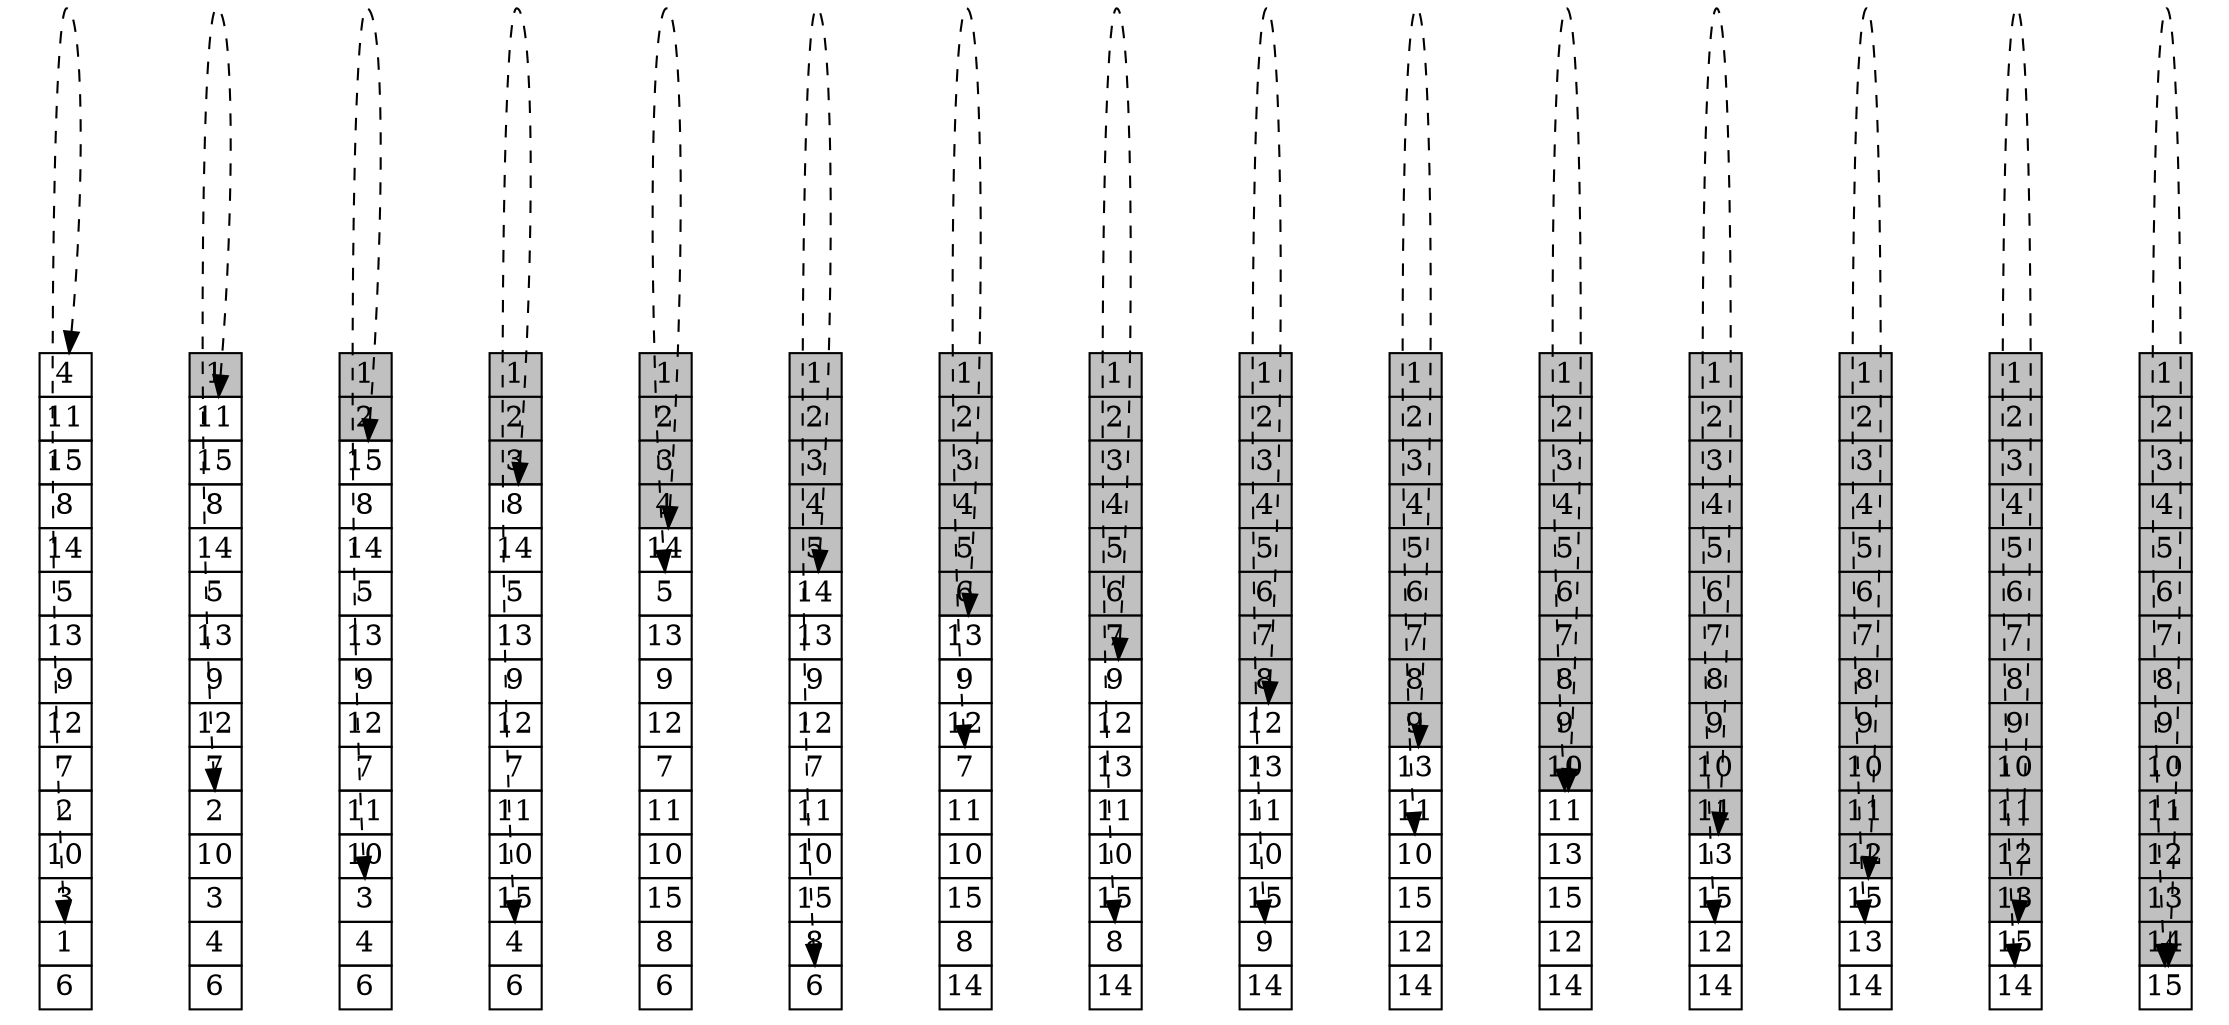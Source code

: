 digraph{ node [shape=plaintext] edge [style=dashed] 
t0 [label=<<TABLE BORDER="0" CELLBORDER="1" CELLSPACING="0">
 <TR><TD PORT="0" >4</TD></TR>
 <TR><TD PORT="1" >11</TD></TR>
 <TR><TD PORT="2" >15</TD></TR>
 <TR><TD PORT="3" >8</TD></TR>
 <TR><TD PORT="4" >14</TD></TR>
 <TR><TD PORT="5" >5</TD></TR>
 <TR><TD PORT="6" >13</TD></TR>
 <TR><TD PORT="7" >9</TD></TR>
 <TR><TD PORT="8" >12</TD></TR>
 <TR><TD PORT="9" >7</TD></TR>
 <TR><TD PORT="10" >2</TD></TR>
 <TR><TD PORT="11" >10</TD></TR>
 <TR><TD PORT="12" >3</TD></TR>
 <TR><TD PORT="13" >1</TD></TR>
 <TR><TD PORT="14" >6</TD></TR>
</TABLE>>];
t0:0 -> t0:13 [dir=both];
t1 [label=<<TABLE BORDER="0" CELLBORDER="1" CELLSPACING="0">
 <TR><TD PORT="0" BGCOLOR="gray">1</TD></TR>
 <TR><TD PORT="1" >11</TD></TR>
 <TR><TD PORT="2" >15</TD></TR>
 <TR><TD PORT="3" >8</TD></TR>
 <TR><TD PORT="4" >14</TD></TR>
 <TR><TD PORT="5" >5</TD></TR>
 <TR><TD PORT="6" >13</TD></TR>
 <TR><TD PORT="7" >9</TD></TR>
 <TR><TD PORT="8" >12</TD></TR>
 <TR><TD PORT="9" >7</TD></TR>
 <TR><TD PORT="10" >2</TD></TR>
 <TR><TD PORT="11" >10</TD></TR>
 <TR><TD PORT="12" >3</TD></TR>
 <TR><TD PORT="13" >4</TD></TR>
 <TR><TD PORT="14" >6</TD></TR>
</TABLE>>];
t1:1 -> t1:10 [dir=both];
t2 [label=<<TABLE BORDER="0" CELLBORDER="1" CELLSPACING="0">
 <TR><TD PORT="0" BGCOLOR="gray">1</TD></TR>
 <TR><TD PORT="1" BGCOLOR="gray">2</TD></TR>
 <TR><TD PORT="2" >15</TD></TR>
 <TR><TD PORT="3" >8</TD></TR>
 <TR><TD PORT="4" >14</TD></TR>
 <TR><TD PORT="5" >5</TD></TR>
 <TR><TD PORT="6" >13</TD></TR>
 <TR><TD PORT="7" >9</TD></TR>
 <TR><TD PORT="8" >12</TD></TR>
 <TR><TD PORT="9" >7</TD></TR>
 <TR><TD PORT="10" >11</TD></TR>
 <TR><TD PORT="11" >10</TD></TR>
 <TR><TD PORT="12" >3</TD></TR>
 <TR><TD PORT="13" >4</TD></TR>
 <TR><TD PORT="14" >6</TD></TR>
</TABLE>>];
t2:2 -> t2:12 [dir=both];
t3 [label=<<TABLE BORDER="0" CELLBORDER="1" CELLSPACING="0">
 <TR><TD PORT="0" BGCOLOR="gray">1</TD></TR>
 <TR><TD PORT="1" BGCOLOR="gray">2</TD></TR>
 <TR><TD PORT="2" BGCOLOR="gray">3</TD></TR>
 <TR><TD PORT="3" >8</TD></TR>
 <TR><TD PORT="4" >14</TD></TR>
 <TR><TD PORT="5" >5</TD></TR>
 <TR><TD PORT="6" >13</TD></TR>
 <TR><TD PORT="7" >9</TD></TR>
 <TR><TD PORT="8" >12</TD></TR>
 <TR><TD PORT="9" >7</TD></TR>
 <TR><TD PORT="10" >11</TD></TR>
 <TR><TD PORT="11" >10</TD></TR>
 <TR><TD PORT="12" >15</TD></TR>
 <TR><TD PORT="13" >4</TD></TR>
 <TR><TD PORT="14" >6</TD></TR>
</TABLE>>];
t3:3 -> t3:13 [dir=both];
t4 [label=<<TABLE BORDER="0" CELLBORDER="1" CELLSPACING="0">
 <TR><TD PORT="0" BGCOLOR="gray">1</TD></TR>
 <TR><TD PORT="1" BGCOLOR="gray">2</TD></TR>
 <TR><TD PORT="2" BGCOLOR="gray">3</TD></TR>
 <TR><TD PORT="3" BGCOLOR="gray">4</TD></TR>
 <TR><TD PORT="4" >14</TD></TR>
 <TR><TD PORT="5" >5</TD></TR>
 <TR><TD PORT="6" >13</TD></TR>
 <TR><TD PORT="7" >9</TD></TR>
 <TR><TD PORT="8" >12</TD></TR>
 <TR><TD PORT="9" >7</TD></TR>
 <TR><TD PORT="10" >11</TD></TR>
 <TR><TD PORT="11" >10</TD></TR>
 <TR><TD PORT="12" >15</TD></TR>
 <TR><TD PORT="13" >8</TD></TR>
 <TR><TD PORT="14" >6</TD></TR>
</TABLE>>];
t4:4 -> t4:5 [dir=both];
t5 [label=<<TABLE BORDER="0" CELLBORDER="1" CELLSPACING="0">
 <TR><TD PORT="0" BGCOLOR="gray">1</TD></TR>
 <TR><TD PORT="1" BGCOLOR="gray">2</TD></TR>
 <TR><TD PORT="2" BGCOLOR="gray">3</TD></TR>
 <TR><TD PORT="3" BGCOLOR="gray">4</TD></TR>
 <TR><TD PORT="4" BGCOLOR="gray">5</TD></TR>
 <TR><TD PORT="5" >14</TD></TR>
 <TR><TD PORT="6" >13</TD></TR>
 <TR><TD PORT="7" >9</TD></TR>
 <TR><TD PORT="8" >12</TD></TR>
 <TR><TD PORT="9" >7</TD></TR>
 <TR><TD PORT="10" >11</TD></TR>
 <TR><TD PORT="11" >10</TD></TR>
 <TR><TD PORT="12" >15</TD></TR>
 <TR><TD PORT="13" >8</TD></TR>
 <TR><TD PORT="14" >6</TD></TR>
</TABLE>>];
t5:5 -> t5:14 [dir=both];
t6 [label=<<TABLE BORDER="0" CELLBORDER="1" CELLSPACING="0">
 <TR><TD PORT="0" BGCOLOR="gray">1</TD></TR>
 <TR><TD PORT="1" BGCOLOR="gray">2</TD></TR>
 <TR><TD PORT="2" BGCOLOR="gray">3</TD></TR>
 <TR><TD PORT="3" BGCOLOR="gray">4</TD></TR>
 <TR><TD PORT="4" BGCOLOR="gray">5</TD></TR>
 <TR><TD PORT="5" BGCOLOR="gray">6</TD></TR>
 <TR><TD PORT="6" >13</TD></TR>
 <TR><TD PORT="7" >9</TD></TR>
 <TR><TD PORT="8" >12</TD></TR>
 <TR><TD PORT="9" >7</TD></TR>
 <TR><TD PORT="10" >11</TD></TR>
 <TR><TD PORT="11" >10</TD></TR>
 <TR><TD PORT="12" >15</TD></TR>
 <TR><TD PORT="13" >8</TD></TR>
 <TR><TD PORT="14" >14</TD></TR>
</TABLE>>];
t6:6 -> t6:9 [dir=both];
t7 [label=<<TABLE BORDER="0" CELLBORDER="1" CELLSPACING="0">
 <TR><TD PORT="0" BGCOLOR="gray">1</TD></TR>
 <TR><TD PORT="1" BGCOLOR="gray">2</TD></TR>
 <TR><TD PORT="2" BGCOLOR="gray">3</TD></TR>
 <TR><TD PORT="3" BGCOLOR="gray">4</TD></TR>
 <TR><TD PORT="4" BGCOLOR="gray">5</TD></TR>
 <TR><TD PORT="5" BGCOLOR="gray">6</TD></TR>
 <TR><TD PORT="6" BGCOLOR="gray">7</TD></TR>
 <TR><TD PORT="7" >9</TD></TR>
 <TR><TD PORT="8" >12</TD></TR>
 <TR><TD PORT="9" >13</TD></TR>
 <TR><TD PORT="10" >11</TD></TR>
 <TR><TD PORT="11" >10</TD></TR>
 <TR><TD PORT="12" >15</TD></TR>
 <TR><TD PORT="13" >8</TD></TR>
 <TR><TD PORT="14" >14</TD></TR>
</TABLE>>];
t7:7 -> t7:13 [dir=both];
t8 [label=<<TABLE BORDER="0" CELLBORDER="1" CELLSPACING="0">
 <TR><TD PORT="0" BGCOLOR="gray">1</TD></TR>
 <TR><TD PORT="1" BGCOLOR="gray">2</TD></TR>
 <TR><TD PORT="2" BGCOLOR="gray">3</TD></TR>
 <TR><TD PORT="3" BGCOLOR="gray">4</TD></TR>
 <TR><TD PORT="4" BGCOLOR="gray">5</TD></TR>
 <TR><TD PORT="5" BGCOLOR="gray">6</TD></TR>
 <TR><TD PORT="6" BGCOLOR="gray">7</TD></TR>
 <TR><TD PORT="7" BGCOLOR="gray">8</TD></TR>
 <TR><TD PORT="8" >12</TD></TR>
 <TR><TD PORT="9" >13</TD></TR>
 <TR><TD PORT="10" >11</TD></TR>
 <TR><TD PORT="11" >10</TD></TR>
 <TR><TD PORT="12" >15</TD></TR>
 <TR><TD PORT="13" >9</TD></TR>
 <TR><TD PORT="14" >14</TD></TR>
</TABLE>>];
t8:8 -> t8:13 [dir=both];
t9 [label=<<TABLE BORDER="0" CELLBORDER="1" CELLSPACING="0">
 <TR><TD PORT="0" BGCOLOR="gray">1</TD></TR>
 <TR><TD PORT="1" BGCOLOR="gray">2</TD></TR>
 <TR><TD PORT="2" BGCOLOR="gray">3</TD></TR>
 <TR><TD PORT="3" BGCOLOR="gray">4</TD></TR>
 <TR><TD PORT="4" BGCOLOR="gray">5</TD></TR>
 <TR><TD PORT="5" BGCOLOR="gray">6</TD></TR>
 <TR><TD PORT="6" BGCOLOR="gray">7</TD></TR>
 <TR><TD PORT="7" BGCOLOR="gray">8</TD></TR>
 <TR><TD PORT="8" BGCOLOR="gray">9</TD></TR>
 <TR><TD PORT="9" >13</TD></TR>
 <TR><TD PORT="10" >11</TD></TR>
 <TR><TD PORT="11" >10</TD></TR>
 <TR><TD PORT="12" >15</TD></TR>
 <TR><TD PORT="13" >12</TD></TR>
 <TR><TD PORT="14" >14</TD></TR>
</TABLE>>];
t9:9 -> t9:11 [dir=both];
t10 [label=<<TABLE BORDER="0" CELLBORDER="1" CELLSPACING="0">
 <TR><TD PORT="0" BGCOLOR="gray">1</TD></TR>
 <TR><TD PORT="1" BGCOLOR="gray">2</TD></TR>
 <TR><TD PORT="2" BGCOLOR="gray">3</TD></TR>
 <TR><TD PORT="3" BGCOLOR="gray">4</TD></TR>
 <TR><TD PORT="4" BGCOLOR="gray">5</TD></TR>
 <TR><TD PORT="5" BGCOLOR="gray">6</TD></TR>
 <TR><TD PORT="6" BGCOLOR="gray">7</TD></TR>
 <TR><TD PORT="7" BGCOLOR="gray">8</TD></TR>
 <TR><TD PORT="8" BGCOLOR="gray">9</TD></TR>
 <TR><TD PORT="9" BGCOLOR="gray">10</TD></TR>
 <TR><TD PORT="10" >11</TD></TR>
 <TR><TD PORT="11" >13</TD></TR>
 <TR><TD PORT="12" >15</TD></TR>
 <TR><TD PORT="13" >12</TD></TR>
 <TR><TD PORT="14" >14</TD></TR>
</TABLE>>];
t10:10 -> t10:10 [dir=both];
t11 [label=<<TABLE BORDER="0" CELLBORDER="1" CELLSPACING="0">
 <TR><TD PORT="0" BGCOLOR="gray">1</TD></TR>
 <TR><TD PORT="1" BGCOLOR="gray">2</TD></TR>
 <TR><TD PORT="2" BGCOLOR="gray">3</TD></TR>
 <TR><TD PORT="3" BGCOLOR="gray">4</TD></TR>
 <TR><TD PORT="4" BGCOLOR="gray">5</TD></TR>
 <TR><TD PORT="5" BGCOLOR="gray">6</TD></TR>
 <TR><TD PORT="6" BGCOLOR="gray">7</TD></TR>
 <TR><TD PORT="7" BGCOLOR="gray">8</TD></TR>
 <TR><TD PORT="8" BGCOLOR="gray">9</TD></TR>
 <TR><TD PORT="9" BGCOLOR="gray">10</TD></TR>
 <TR><TD PORT="10" BGCOLOR="gray">11</TD></TR>
 <TR><TD PORT="11" >13</TD></TR>
 <TR><TD PORT="12" >15</TD></TR>
 <TR><TD PORT="13" >12</TD></TR>
 <TR><TD PORT="14" >14</TD></TR>
</TABLE>>];
t11:11 -> t11:13 [dir=both];
t12 [label=<<TABLE BORDER="0" CELLBORDER="1" CELLSPACING="0">
 <TR><TD PORT="0" BGCOLOR="gray">1</TD></TR>
 <TR><TD PORT="1" BGCOLOR="gray">2</TD></TR>
 <TR><TD PORT="2" BGCOLOR="gray">3</TD></TR>
 <TR><TD PORT="3" BGCOLOR="gray">4</TD></TR>
 <TR><TD PORT="4" BGCOLOR="gray">5</TD></TR>
 <TR><TD PORT="5" BGCOLOR="gray">6</TD></TR>
 <TR><TD PORT="6" BGCOLOR="gray">7</TD></TR>
 <TR><TD PORT="7" BGCOLOR="gray">8</TD></TR>
 <TR><TD PORT="8" BGCOLOR="gray">9</TD></TR>
 <TR><TD PORT="9" BGCOLOR="gray">10</TD></TR>
 <TR><TD PORT="10" BGCOLOR="gray">11</TD></TR>
 <TR><TD PORT="11" BGCOLOR="gray">12</TD></TR>
 <TR><TD PORT="12" >15</TD></TR>
 <TR><TD PORT="13" >13</TD></TR>
 <TR><TD PORT="14" >14</TD></TR>
</TABLE>>];
t12:12 -> t12:13 [dir=both];
t13 [label=<<TABLE BORDER="0" CELLBORDER="1" CELLSPACING="0">
 <TR><TD PORT="0" BGCOLOR="gray">1</TD></TR>
 <TR><TD PORT="1" BGCOLOR="gray">2</TD></TR>
 <TR><TD PORT="2" BGCOLOR="gray">3</TD></TR>
 <TR><TD PORT="3" BGCOLOR="gray">4</TD></TR>
 <TR><TD PORT="4" BGCOLOR="gray">5</TD></TR>
 <TR><TD PORT="5" BGCOLOR="gray">6</TD></TR>
 <TR><TD PORT="6" BGCOLOR="gray">7</TD></TR>
 <TR><TD PORT="7" BGCOLOR="gray">8</TD></TR>
 <TR><TD PORT="8" BGCOLOR="gray">9</TD></TR>
 <TR><TD PORT="9" BGCOLOR="gray">10</TD></TR>
 <TR><TD PORT="10" BGCOLOR="gray">11</TD></TR>
 <TR><TD PORT="11" BGCOLOR="gray">12</TD></TR>
 <TR><TD PORT="12" BGCOLOR="gray">13</TD></TR>
 <TR><TD PORT="13" >15</TD></TR>
 <TR><TD PORT="14" >14</TD></TR>
</TABLE>>];
t13:13 -> t13:14 [dir=both];
t14 [label=<<TABLE BORDER="0" CELLBORDER="1" CELLSPACING="0">
 <TR><TD PORT="0" BGCOLOR="gray">1</TD></TR>
 <TR><TD PORT="1" BGCOLOR="gray">2</TD></TR>
 <TR><TD PORT="2" BGCOLOR="gray">3</TD></TR>
 <TR><TD PORT="3" BGCOLOR="gray">4</TD></TR>
 <TR><TD PORT="4" BGCOLOR="gray">5</TD></TR>
 <TR><TD PORT="5" BGCOLOR="gray">6</TD></TR>
 <TR><TD PORT="6" BGCOLOR="gray">7</TD></TR>
 <TR><TD PORT="7" BGCOLOR="gray">8</TD></TR>
 <TR><TD PORT="8" BGCOLOR="gray">9</TD></TR>
 <TR><TD PORT="9" BGCOLOR="gray">10</TD></TR>
 <TR><TD PORT="10" BGCOLOR="gray">11</TD></TR>
 <TR><TD PORT="11" BGCOLOR="gray">12</TD></TR>
 <TR><TD PORT="12" BGCOLOR="gray">13</TD></TR>
 <TR><TD PORT="13" BGCOLOR="gray">14</TD></TR>
 <TR><TD PORT="14" >15</TD></TR>
</TABLE>>];
t14:14 -> t14:14 [dir=both];
}
